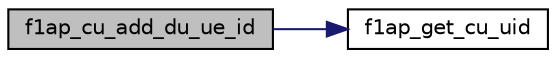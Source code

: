 digraph "f1ap_cu_add_du_ue_id"
{
 // LATEX_PDF_SIZE
  edge [fontname="Helvetica",fontsize="10",labelfontname="Helvetica",labelfontsize="10"];
  node [fontname="Helvetica",fontsize="10",shape=record];
  rankdir="LR";
  Node1 [label="f1ap_cu_add_du_ue_id",height=0.2,width=0.4,color="black", fillcolor="grey75", style="filled", fontcolor="black",tooltip=" "];
  Node1 -> Node2 [color="midnightblue",fontsize="10",style="solid",fontname="Helvetica"];
  Node2 [label="f1ap_get_cu_uid",height=0.2,width=0.4,color="black", fillcolor="white", style="filled",URL="$f1ap__common_8c.html#ad85ed28a25cfa7916334ea28edc57fca",tooltip=" "];
}
